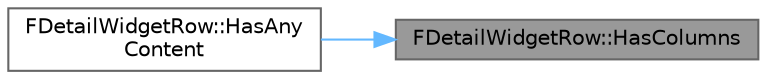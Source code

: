 digraph "FDetailWidgetRow::HasColumns"
{
 // INTERACTIVE_SVG=YES
 // LATEX_PDF_SIZE
  bgcolor="transparent";
  edge [fontname=Helvetica,fontsize=10,labelfontname=Helvetica,labelfontsize=10];
  node [fontname=Helvetica,fontsize=10,shape=box,height=0.2,width=0.4];
  rankdir="RL";
  Node1 [id="Node000001",label="FDetailWidgetRow::HasColumns",height=0.2,width=0.4,color="gray40", fillcolor="grey60", style="filled", fontcolor="black",tooltip=" "];
  Node1 -> Node2 [id="edge1_Node000001_Node000002",dir="back",color="steelblue1",style="solid",tooltip=" "];
  Node2 [id="Node000002",label="FDetailWidgetRow::HasAny\lContent",height=0.2,width=0.4,color="grey40", fillcolor="white", style="filled",URL="$d8/d13/classFDetailWidgetRow.html#ae97ad0338b03d0241f45aa3171000c25",tooltip=" "];
}
